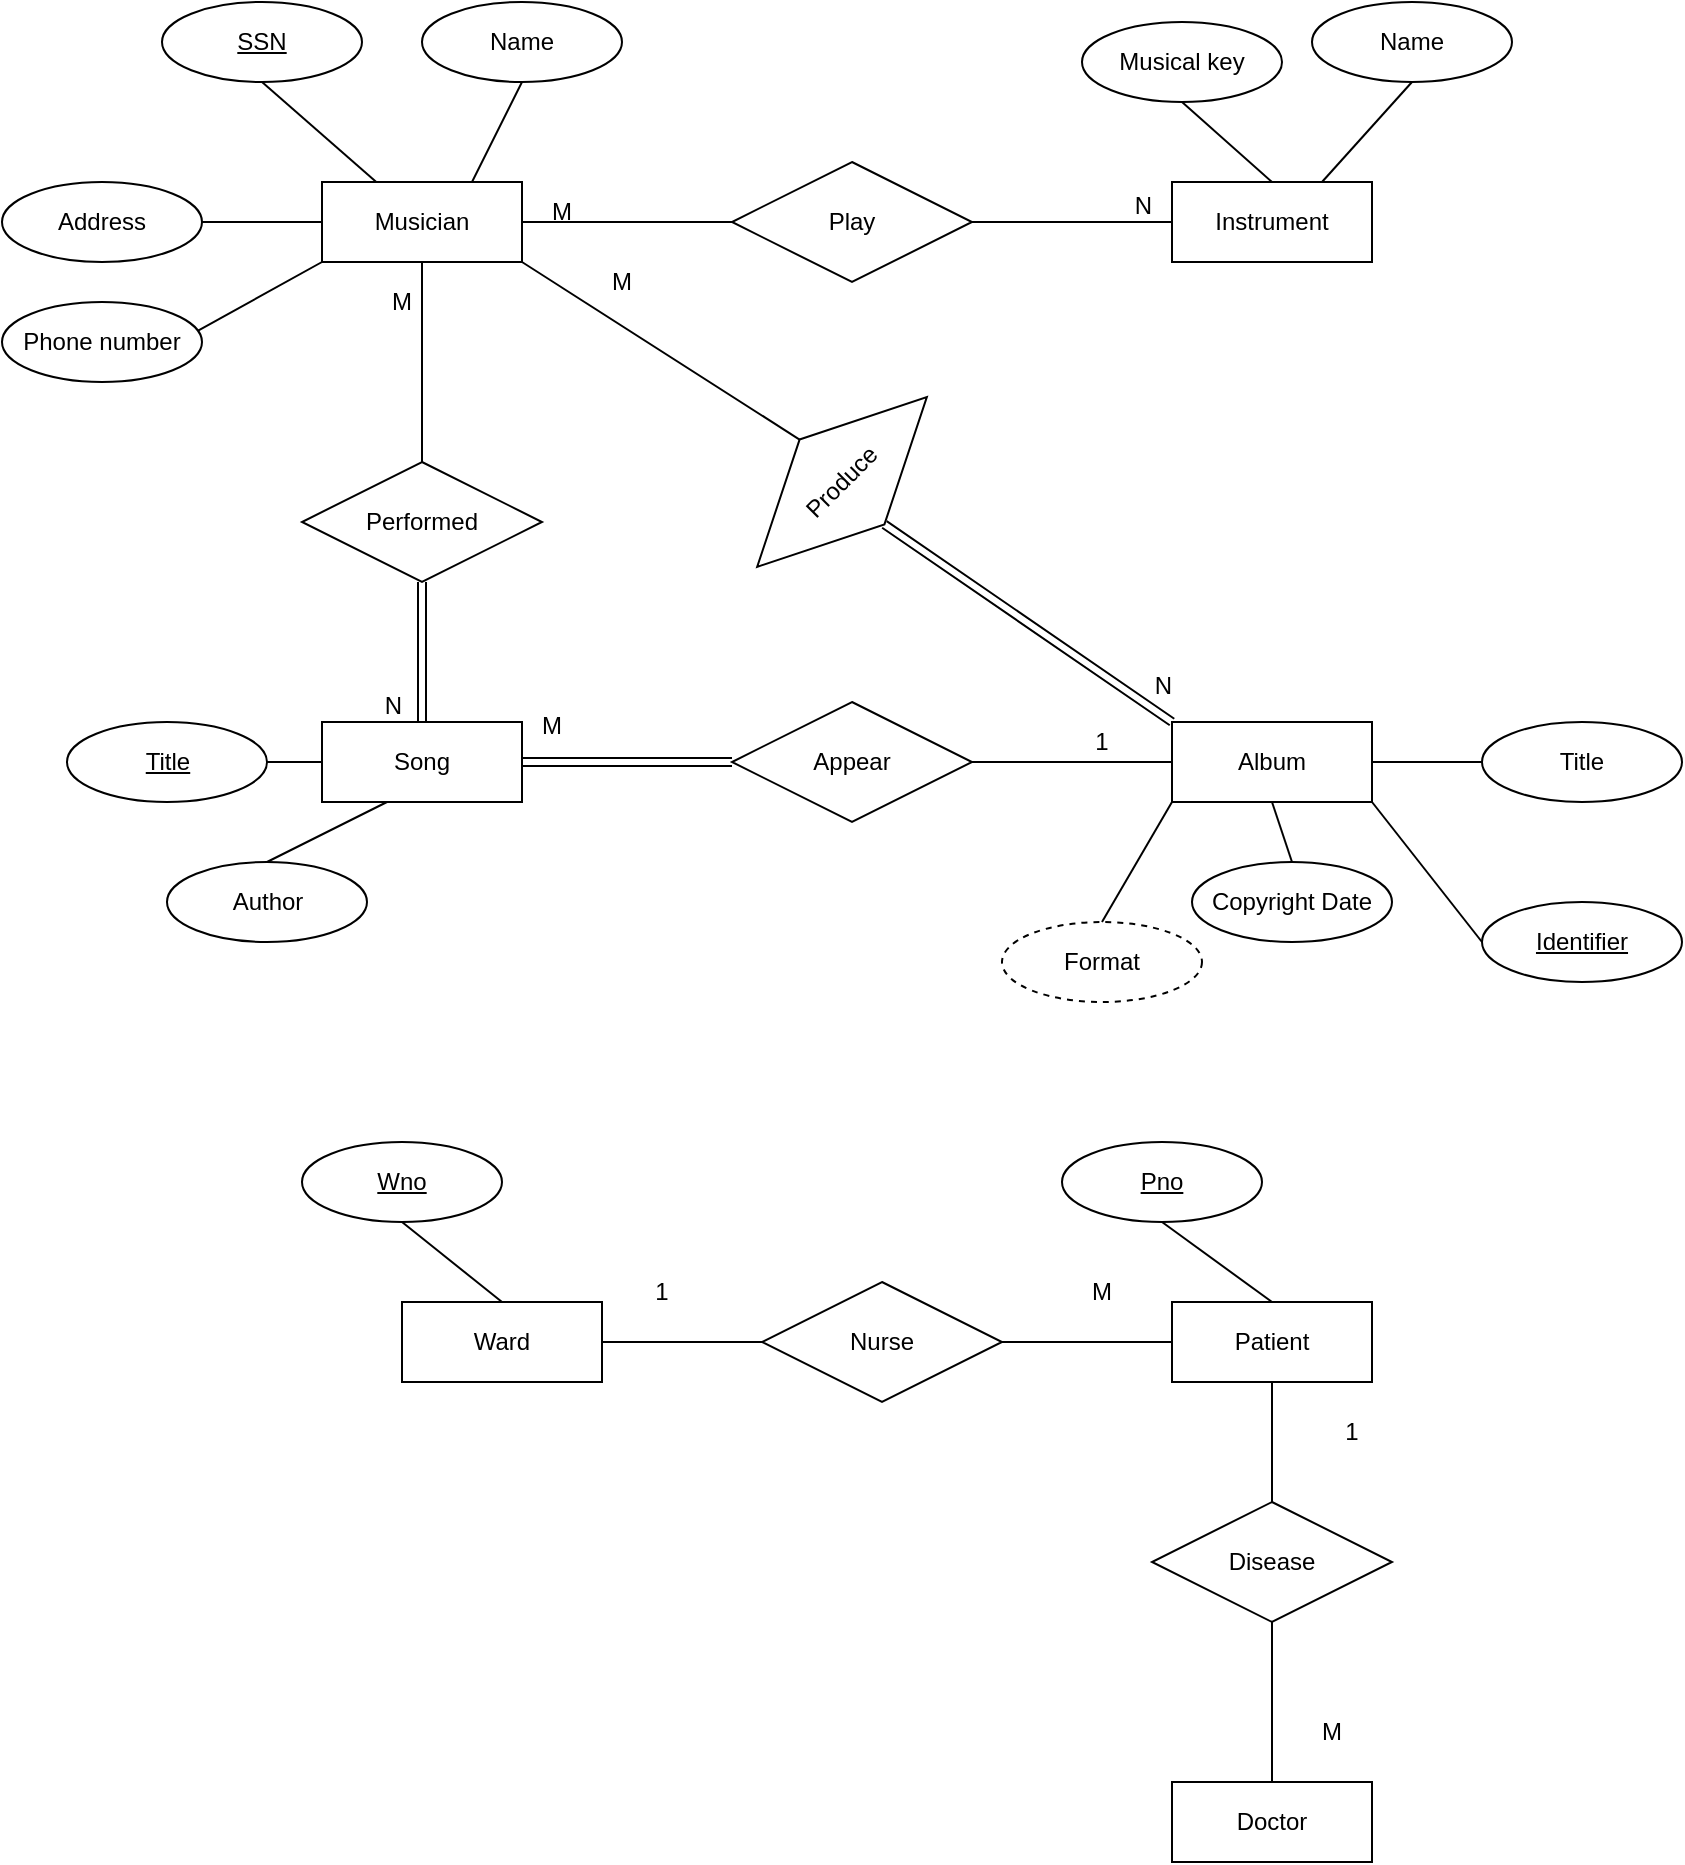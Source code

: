<mxfile version="15.1.4" type="github">
  <diagram id="R2lEEEUBdFMjLlhIrx00" name="Page-1">
    <mxGraphModel dx="1888" dy="547" grid="1" gridSize="10" guides="1" tooltips="1" connect="1" arrows="1" fold="1" page="1" pageScale="1" pageWidth="850" pageHeight="1100" math="0" shadow="0" extFonts="Permanent Marker^https://fonts.googleapis.com/css?family=Permanent+Marker">
      <root>
        <mxCell id="0" />
        <mxCell id="1" parent="0" />
        <mxCell id="6eI2uXCd-9yqIa6pnTaD-1" value="Ward" style="whiteSpace=wrap;html=1;align=center;" parent="1" vertex="1">
          <mxGeometry x="140" y="650" width="100" height="40" as="geometry" />
        </mxCell>
        <mxCell id="6eI2uXCd-9yqIa6pnTaD-2" value="Patient" style="whiteSpace=wrap;html=1;align=center;" parent="1" vertex="1">
          <mxGeometry x="525" y="650" width="100" height="40" as="geometry" />
        </mxCell>
        <mxCell id="6eI2uXCd-9yqIa6pnTaD-3" value="Pno" style="ellipse;whiteSpace=wrap;html=1;align=center;fontStyle=4;" parent="1" vertex="1">
          <mxGeometry x="470" y="570" width="100" height="40" as="geometry" />
        </mxCell>
        <mxCell id="6eI2uXCd-9yqIa6pnTaD-4" value="Wno" style="ellipse;whiteSpace=wrap;html=1;align=center;fontStyle=4;" parent="1" vertex="1">
          <mxGeometry x="90" y="570" width="100" height="40" as="geometry" />
        </mxCell>
        <mxCell id="6eI2uXCd-9yqIa6pnTaD-5" value="" style="endArrow=none;html=1;entryX=0.5;entryY=1;entryDx=0;entryDy=0;exitX=0.5;exitY=0;exitDx=0;exitDy=0;" parent="1" source="6eI2uXCd-9yqIa6pnTaD-1" target="6eI2uXCd-9yqIa6pnTaD-4" edge="1">
          <mxGeometry width="50" height="50" relative="1" as="geometry">
            <mxPoint x="380" y="820" as="sourcePoint" />
            <mxPoint x="430" y="770" as="targetPoint" />
          </mxGeometry>
        </mxCell>
        <mxCell id="6eI2uXCd-9yqIa6pnTaD-6" value="" style="endArrow=none;html=1;exitX=0.5;exitY=0;exitDx=0;exitDy=0;entryX=0.5;entryY=1;entryDx=0;entryDy=0;" parent="1" source="6eI2uXCd-9yqIa6pnTaD-2" target="6eI2uXCd-9yqIa6pnTaD-3" edge="1">
          <mxGeometry width="50" height="50" relative="1" as="geometry">
            <mxPoint x="430" y="660" as="sourcePoint" />
            <mxPoint x="475" y="610" as="targetPoint" />
          </mxGeometry>
        </mxCell>
        <mxCell id="6eI2uXCd-9yqIa6pnTaD-11" value="Nurse" style="shape=rhombus;perimeter=rhombusPerimeter;whiteSpace=wrap;html=1;align=center;" parent="1" vertex="1">
          <mxGeometry x="320" y="640" width="120" height="60" as="geometry" />
        </mxCell>
        <mxCell id="6eI2uXCd-9yqIa6pnTaD-12" value="" style="endArrow=none;html=1;entryX=0;entryY=0.5;entryDx=0;entryDy=0;exitX=1;exitY=0.5;exitDx=0;exitDy=0;" parent="1" source="6eI2uXCd-9yqIa6pnTaD-11" target="6eI2uXCd-9yqIa6pnTaD-2" edge="1">
          <mxGeometry width="50" height="50" relative="1" as="geometry">
            <mxPoint x="380" y="820" as="sourcePoint" />
            <mxPoint x="430" y="770" as="targetPoint" />
          </mxGeometry>
        </mxCell>
        <mxCell id="6eI2uXCd-9yqIa6pnTaD-13" value="" style="endArrow=none;html=1;entryX=1;entryY=0.5;entryDx=0;entryDy=0;exitX=0;exitY=0.5;exitDx=0;exitDy=0;" parent="1" source="6eI2uXCd-9yqIa6pnTaD-11" target="6eI2uXCd-9yqIa6pnTaD-1" edge="1">
          <mxGeometry width="50" height="50" relative="1" as="geometry">
            <mxPoint x="380" y="820" as="sourcePoint" />
            <mxPoint x="430" y="770" as="targetPoint" />
          </mxGeometry>
        </mxCell>
        <mxCell id="6eI2uXCd-9yqIa6pnTaD-17" value="" style="endArrow=none;html=1;entryX=0.5;entryY=1;entryDx=0;entryDy=0;" parent="1" target="6eI2uXCd-9yqIa6pnTaD-2" edge="1">
          <mxGeometry width="50" height="50" relative="1" as="geometry">
            <mxPoint x="575" y="750" as="sourcePoint" />
            <mxPoint x="430" y="770" as="targetPoint" />
          </mxGeometry>
        </mxCell>
        <mxCell id="6eI2uXCd-9yqIa6pnTaD-18" value="1" style="text;html=1;strokeColor=none;fillColor=none;align=center;verticalAlign=middle;whiteSpace=wrap;rounded=0;" parent="1" vertex="1">
          <mxGeometry x="250" y="630" width="40" height="30" as="geometry" />
        </mxCell>
        <mxCell id="6eI2uXCd-9yqIa6pnTaD-19" value="M" style="text;html=1;strokeColor=none;fillColor=none;align=center;verticalAlign=middle;whiteSpace=wrap;rounded=0;" parent="1" vertex="1">
          <mxGeometry x="470" y="630" width="40" height="30" as="geometry" />
        </mxCell>
        <mxCell id="6eI2uXCd-9yqIa6pnTaD-21" value="Doctor" style="whiteSpace=wrap;html=1;align=center;" parent="1" vertex="1">
          <mxGeometry x="525" y="890" width="100" height="40" as="geometry" />
        </mxCell>
        <mxCell id="6eI2uXCd-9yqIa6pnTaD-22" value="Disease" style="shape=rhombus;perimeter=rhombusPerimeter;whiteSpace=wrap;html=1;align=center;" parent="1" vertex="1">
          <mxGeometry x="515" y="750" width="120" height="60" as="geometry" />
        </mxCell>
        <mxCell id="6eI2uXCd-9yqIa6pnTaD-23" value="" style="endArrow=none;html=1;entryX=0.5;entryY=1;entryDx=0;entryDy=0;exitX=0.5;exitY=0;exitDx=0;exitDy=0;" parent="1" source="6eI2uXCd-9yqIa6pnTaD-21" target="6eI2uXCd-9yqIa6pnTaD-22" edge="1">
          <mxGeometry width="50" height="50" relative="1" as="geometry">
            <mxPoint x="380" y="820" as="sourcePoint" />
            <mxPoint x="430" y="770" as="targetPoint" />
          </mxGeometry>
        </mxCell>
        <mxCell id="6eI2uXCd-9yqIa6pnTaD-24" value="1" style="text;html=1;strokeColor=none;fillColor=none;align=center;verticalAlign=middle;whiteSpace=wrap;rounded=0;" parent="1" vertex="1">
          <mxGeometry x="595" y="700" width="40" height="30" as="geometry" />
        </mxCell>
        <mxCell id="6eI2uXCd-9yqIa6pnTaD-26" value="M" style="text;html=1;strokeColor=none;fillColor=none;align=center;verticalAlign=middle;whiteSpace=wrap;rounded=0;" parent="1" vertex="1">
          <mxGeometry x="585" y="850" width="40" height="30" as="geometry" />
        </mxCell>
        <mxCell id="VQ4ZSW6SBuYJ-sOS3bC8-1" value="Musician" style="whiteSpace=wrap;html=1;align=center;" vertex="1" parent="1">
          <mxGeometry x="100" y="90" width="100" height="40" as="geometry" />
        </mxCell>
        <mxCell id="VQ4ZSW6SBuYJ-sOS3bC8-2" value="SSN" style="ellipse;whiteSpace=wrap;html=1;align=center;fontStyle=4;" vertex="1" parent="1">
          <mxGeometry x="20" width="100" height="40" as="geometry" />
        </mxCell>
        <mxCell id="VQ4ZSW6SBuYJ-sOS3bC8-5" value="Name" style="ellipse;whiteSpace=wrap;html=1;align=center;" vertex="1" parent="1">
          <mxGeometry x="150" width="100" height="40" as="geometry" />
        </mxCell>
        <mxCell id="VQ4ZSW6SBuYJ-sOS3bC8-6" value="Address" style="ellipse;whiteSpace=wrap;html=1;align=center;" vertex="1" parent="1">
          <mxGeometry x="-60" y="90" width="100" height="40" as="geometry" />
        </mxCell>
        <mxCell id="VQ4ZSW6SBuYJ-sOS3bC8-7" value="" style="endArrow=none;html=1;exitX=1;exitY=0.5;exitDx=0;exitDy=0;entryX=0;entryY=0.5;entryDx=0;entryDy=0;" edge="1" parent="1" source="VQ4ZSW6SBuYJ-sOS3bC8-6" target="VQ4ZSW6SBuYJ-sOS3bC8-1">
          <mxGeometry width="50" height="50" relative="1" as="geometry">
            <mxPoint x="370" y="140" as="sourcePoint" />
            <mxPoint x="420" y="90" as="targetPoint" />
          </mxGeometry>
        </mxCell>
        <mxCell id="VQ4ZSW6SBuYJ-sOS3bC8-8" value="" style="endArrow=none;html=1;entryX=0.5;entryY=1;entryDx=0;entryDy=0;" edge="1" parent="1" source="VQ4ZSW6SBuYJ-sOS3bC8-1" target="VQ4ZSW6SBuYJ-sOS3bC8-2">
          <mxGeometry width="50" height="50" relative="1" as="geometry">
            <mxPoint x="370" y="140" as="sourcePoint" />
            <mxPoint x="420" y="90" as="targetPoint" />
          </mxGeometry>
        </mxCell>
        <mxCell id="VQ4ZSW6SBuYJ-sOS3bC8-9" value="" style="endArrow=none;html=1;entryX=0.5;entryY=1;entryDx=0;entryDy=0;exitX=0.75;exitY=0;exitDx=0;exitDy=0;" edge="1" parent="1" source="VQ4ZSW6SBuYJ-sOS3bC8-1" target="VQ4ZSW6SBuYJ-sOS3bC8-5">
          <mxGeometry width="50" height="50" relative="1" as="geometry">
            <mxPoint x="370" y="140" as="sourcePoint" />
            <mxPoint x="420" y="90" as="targetPoint" />
          </mxGeometry>
        </mxCell>
        <mxCell id="VQ4ZSW6SBuYJ-sOS3bC8-11" value="" style="endArrow=none;html=1;exitX=1;exitY=0;exitDx=0;exitDy=0;entryX=0;entryY=1;entryDx=0;entryDy=0;" edge="1" parent="1" target="VQ4ZSW6SBuYJ-sOS3bC8-1">
          <mxGeometry width="50" height="50" relative="1" as="geometry">
            <mxPoint x="35.355" y="165.858" as="sourcePoint" />
            <mxPoint x="420" y="90" as="targetPoint" />
          </mxGeometry>
        </mxCell>
        <mxCell id="VQ4ZSW6SBuYJ-sOS3bC8-12" value="Instrument" style="whiteSpace=wrap;html=1;align=center;" vertex="1" parent="1">
          <mxGeometry x="525" y="90" width="100" height="40" as="geometry" />
        </mxCell>
        <mxCell id="VQ4ZSW6SBuYJ-sOS3bC8-15" value="" style="endArrow=none;html=1;entryX=0.5;entryY=1;entryDx=0;entryDy=0;exitX=0.5;exitY=0;exitDx=0;exitDy=0;" edge="1" parent="1" source="VQ4ZSW6SBuYJ-sOS3bC8-12" target="VQ4ZSW6SBuYJ-sOS3bC8-90">
          <mxGeometry width="50" height="50" relative="1" as="geometry">
            <mxPoint x="360" y="100" as="sourcePoint" />
            <mxPoint x="525" y="40" as="targetPoint" />
          </mxGeometry>
        </mxCell>
        <mxCell id="VQ4ZSW6SBuYJ-sOS3bC8-17" value="" style="endArrow=none;html=1;entryX=0.75;entryY=0;entryDx=0;entryDy=0;exitX=0.5;exitY=1;exitDx=0;exitDy=0;" edge="1" parent="1" target="VQ4ZSW6SBuYJ-sOS3bC8-12">
          <mxGeometry width="50" height="50" relative="1" as="geometry">
            <mxPoint x="645" y="40" as="sourcePoint" />
            <mxPoint x="602.86" y="30" as="targetPoint" />
          </mxGeometry>
        </mxCell>
        <mxCell id="VQ4ZSW6SBuYJ-sOS3bC8-21" value="Album" style="whiteSpace=wrap;html=1;align=center;" vertex="1" parent="1">
          <mxGeometry x="525" y="360" width="100" height="40" as="geometry" />
        </mxCell>
        <mxCell id="VQ4ZSW6SBuYJ-sOS3bC8-22" value="Identifier" style="ellipse;whiteSpace=wrap;html=1;align=center;fontStyle=4;" vertex="1" parent="1">
          <mxGeometry x="680" y="450" width="100" height="40" as="geometry" />
        </mxCell>
        <mxCell id="VQ4ZSW6SBuYJ-sOS3bC8-23" value="Title" style="ellipse;whiteSpace=wrap;html=1;align=center;" vertex="1" parent="1">
          <mxGeometry x="680" y="360" width="100" height="40" as="geometry" />
        </mxCell>
        <mxCell id="VQ4ZSW6SBuYJ-sOS3bC8-24" value="Copyright Date" style="ellipse;whiteSpace=wrap;html=1;align=center;" vertex="1" parent="1">
          <mxGeometry x="535" y="430" width="100" height="40" as="geometry" />
        </mxCell>
        <mxCell id="VQ4ZSW6SBuYJ-sOS3bC8-25" value="" style="endArrow=none;html=1;exitX=0.5;exitY=0;exitDx=0;exitDy=0;entryX=0.5;entryY=1;entryDx=0;entryDy=0;" edge="1" parent="1" source="VQ4ZSW6SBuYJ-sOS3bC8-24" target="VQ4ZSW6SBuYJ-sOS3bC8-21">
          <mxGeometry width="50" height="50" relative="1" as="geometry">
            <mxPoint x="212.5" y="250" as="sourcePoint" />
            <mxPoint x="272.5" y="250" as="targetPoint" />
          </mxGeometry>
        </mxCell>
        <mxCell id="VQ4ZSW6SBuYJ-sOS3bC8-26" value="" style="endArrow=none;html=1;entryX=0;entryY=0.5;entryDx=0;entryDy=0;exitX=1;exitY=0.5;exitDx=0;exitDy=0;" edge="1" parent="1" source="VQ4ZSW6SBuYJ-sOS3bC8-21" target="VQ4ZSW6SBuYJ-sOS3bC8-23">
          <mxGeometry width="50" height="50" relative="1" as="geometry">
            <mxPoint x="532.5" y="270" as="sourcePoint" />
            <mxPoint x="582.5" y="220" as="targetPoint" />
          </mxGeometry>
        </mxCell>
        <mxCell id="VQ4ZSW6SBuYJ-sOS3bC8-27" value="" style="endArrow=none;html=1;exitX=1;exitY=1;exitDx=0;exitDy=0;entryX=0;entryY=0.5;entryDx=0;entryDy=0;" edge="1" parent="1" source="VQ4ZSW6SBuYJ-sOS3bC8-21" target="VQ4ZSW6SBuYJ-sOS3bC8-22">
          <mxGeometry width="50" height="50" relative="1" as="geometry">
            <mxPoint x="532.5" y="270" as="sourcePoint" />
            <mxPoint x="582.5" y="220" as="targetPoint" />
          </mxGeometry>
        </mxCell>
        <mxCell id="VQ4ZSW6SBuYJ-sOS3bC8-28" value="Format" style="ellipse;whiteSpace=wrap;html=1;align=center;dashed=1;" vertex="1" parent="1">
          <mxGeometry x="440" y="460" width="100" height="40" as="geometry" />
        </mxCell>
        <mxCell id="VQ4ZSW6SBuYJ-sOS3bC8-29" value="" style="endArrow=none;html=1;exitX=0;exitY=1;exitDx=0;exitDy=0;entryX=0.5;entryY=0;entryDx=0;entryDy=0;" edge="1" parent="1" source="VQ4ZSW6SBuYJ-sOS3bC8-21" target="VQ4ZSW6SBuYJ-sOS3bC8-28">
          <mxGeometry width="50" height="50" relative="1" as="geometry">
            <mxPoint x="532.5" y="270" as="sourcePoint" />
            <mxPoint x="582.5" y="220" as="targetPoint" />
          </mxGeometry>
        </mxCell>
        <mxCell id="VQ4ZSW6SBuYJ-sOS3bC8-30" value="Song" style="whiteSpace=wrap;html=1;align=center;" vertex="1" parent="1">
          <mxGeometry x="100" y="360" width="100" height="40" as="geometry" />
        </mxCell>
        <mxCell id="VQ4ZSW6SBuYJ-sOS3bC8-31" value="Title" style="ellipse;whiteSpace=wrap;html=1;align=center;fontStyle=4;" vertex="1" parent="1">
          <mxGeometry x="-27.5" y="360" width="100" height="40" as="geometry" />
        </mxCell>
        <mxCell id="VQ4ZSW6SBuYJ-sOS3bC8-32" value="Author" style="ellipse;whiteSpace=wrap;html=1;align=center;" vertex="1" parent="1">
          <mxGeometry x="22.5" y="430" width="100" height="40" as="geometry" />
        </mxCell>
        <mxCell id="VQ4ZSW6SBuYJ-sOS3bC8-33" value="" style="endArrow=none;html=1;" edge="1" parent="1">
          <mxGeometry width="50" height="50" relative="1" as="geometry">
            <mxPoint x="72.5" y="380" as="sourcePoint" />
            <mxPoint x="100" y="380" as="targetPoint" />
          </mxGeometry>
        </mxCell>
        <mxCell id="VQ4ZSW6SBuYJ-sOS3bC8-34" value="" style="endArrow=none;html=1;exitX=0.5;exitY=0;exitDx=0;exitDy=0;" edge="1" parent="1" source="VQ4ZSW6SBuYJ-sOS3bC8-32">
          <mxGeometry width="50" height="50" relative="1" as="geometry">
            <mxPoint x="372.5" y="260" as="sourcePoint" />
            <mxPoint x="132.5" y="400" as="targetPoint" />
          </mxGeometry>
        </mxCell>
        <mxCell id="VQ4ZSW6SBuYJ-sOS3bC8-40" value="Play" style="shape=rhombus;perimeter=rhombusPerimeter;whiteSpace=wrap;html=1;align=center;" vertex="1" parent="1">
          <mxGeometry x="305" y="80" width="120" height="60" as="geometry" />
        </mxCell>
        <mxCell id="VQ4ZSW6SBuYJ-sOS3bC8-41" value="" style="endArrow=none;html=1;entryX=1;entryY=0.5;entryDx=0;entryDy=0;exitX=0;exitY=0.5;exitDx=0;exitDy=0;" edge="1" parent="1" source="VQ4ZSW6SBuYJ-sOS3bC8-40" target="VQ4ZSW6SBuYJ-sOS3bC8-1">
          <mxGeometry width="50" height="50" relative="1" as="geometry">
            <mxPoint x="370" y="240" as="sourcePoint" />
            <mxPoint x="420" y="190" as="targetPoint" />
          </mxGeometry>
        </mxCell>
        <mxCell id="VQ4ZSW6SBuYJ-sOS3bC8-43" value="M" style="text;html=1;strokeColor=none;fillColor=none;align=center;verticalAlign=middle;whiteSpace=wrap;rounded=0;" vertex="1" parent="1">
          <mxGeometry x="200" y="90" width="40" height="30" as="geometry" />
        </mxCell>
        <mxCell id="VQ4ZSW6SBuYJ-sOS3bC8-45" value="Appear" style="shape=rhombus;perimeter=rhombusPerimeter;whiteSpace=wrap;html=1;align=center;" vertex="1" parent="1">
          <mxGeometry x="305" y="350" width="120" height="60" as="geometry" />
        </mxCell>
        <mxCell id="VQ4ZSW6SBuYJ-sOS3bC8-47" value="1" style="text;html=1;strokeColor=none;fillColor=none;align=center;verticalAlign=middle;whiteSpace=wrap;rounded=0;" vertex="1" parent="1">
          <mxGeometry x="470" y="360" width="40" height="20" as="geometry" />
        </mxCell>
        <mxCell id="VQ4ZSW6SBuYJ-sOS3bC8-50" value="" style="endArrow=none;html=1;entryX=1;entryY=0.5;entryDx=0;entryDy=0;exitX=0;exitY=0.5;exitDx=0;exitDy=0;" edge="1" parent="1" source="VQ4ZSW6SBuYJ-sOS3bC8-21" target="VQ4ZSW6SBuYJ-sOS3bC8-45">
          <mxGeometry width="50" height="50" relative="1" as="geometry">
            <mxPoint x="492.5" y="379.5" as="sourcePoint" />
            <mxPoint x="407.5" y="379.5" as="targetPoint" />
          </mxGeometry>
        </mxCell>
        <mxCell id="VQ4ZSW6SBuYJ-sOS3bC8-52" value="Performed" style="shape=rhombus;perimeter=rhombusPerimeter;whiteSpace=wrap;html=1;align=center;" vertex="1" parent="1">
          <mxGeometry x="90" y="230" width="120" height="60" as="geometry" />
        </mxCell>
        <mxCell id="VQ4ZSW6SBuYJ-sOS3bC8-53" value="" style="endArrow=none;html=1;entryX=0.5;entryY=1;entryDx=0;entryDy=0;exitX=0.5;exitY=0;exitDx=0;exitDy=0;" edge="1" parent="1" source="VQ4ZSW6SBuYJ-sOS3bC8-52" target="VQ4ZSW6SBuYJ-sOS3bC8-1">
          <mxGeometry width="50" height="50" relative="1" as="geometry">
            <mxPoint x="380" y="330" as="sourcePoint" />
            <mxPoint x="430" y="280" as="targetPoint" />
          </mxGeometry>
        </mxCell>
        <mxCell id="VQ4ZSW6SBuYJ-sOS3bC8-56" value="M" style="text;html=1;strokeColor=none;fillColor=none;align=center;verticalAlign=middle;whiteSpace=wrap;rounded=0;" vertex="1" parent="1">
          <mxGeometry x="120" y="140" width="40" height="20" as="geometry" />
        </mxCell>
        <mxCell id="VQ4ZSW6SBuYJ-sOS3bC8-57" value="Produce" style="shape=rhombus;perimeter=rhombusPerimeter;whiteSpace=wrap;html=1;align=center;rotation=-45;" vertex="1" parent="1">
          <mxGeometry x="300" y="210" width="120" height="60" as="geometry" />
        </mxCell>
        <mxCell id="VQ4ZSW6SBuYJ-sOS3bC8-58" value="" style="endArrow=none;html=1;entryX=1;entryY=1;entryDx=0;entryDy=0;exitX=0.5;exitY=0;exitDx=0;exitDy=0;" edge="1" parent="1" source="VQ4ZSW6SBuYJ-sOS3bC8-57" target="VQ4ZSW6SBuYJ-sOS3bC8-1">
          <mxGeometry width="50" height="50" relative="1" as="geometry">
            <mxPoint x="310" y="200" as="sourcePoint" />
            <mxPoint x="430" y="260" as="targetPoint" />
          </mxGeometry>
        </mxCell>
        <mxCell id="VQ4ZSW6SBuYJ-sOS3bC8-60" value="M" style="text;html=1;strokeColor=none;fillColor=none;align=center;verticalAlign=middle;whiteSpace=wrap;rounded=0;" vertex="1" parent="1">
          <mxGeometry x="230" y="130" width="40" height="20" as="geometry" />
        </mxCell>
        <mxCell id="VQ4ZSW6SBuYJ-sOS3bC8-78" value="" style="shape=link;html=1;rounded=0;exitX=0.5;exitY=1;exitDx=0;exitDy=0;entryX=0.5;entryY=0;entryDx=0;entryDy=0;" edge="1" parent="1" source="VQ4ZSW6SBuYJ-sOS3bC8-52" target="VQ4ZSW6SBuYJ-sOS3bC8-30">
          <mxGeometry relative="1" as="geometry">
            <mxPoint x="250" y="240" as="sourcePoint" />
            <mxPoint x="410" y="240" as="targetPoint" />
          </mxGeometry>
        </mxCell>
        <mxCell id="VQ4ZSW6SBuYJ-sOS3bC8-79" value="N" style="resizable=0;html=1;align=right;verticalAlign=bottom;" connectable="0" vertex="1" parent="VQ4ZSW6SBuYJ-sOS3bC8-78">
          <mxGeometry x="1" relative="1" as="geometry">
            <mxPoint x="-10" as="offset" />
          </mxGeometry>
        </mxCell>
        <mxCell id="VQ4ZSW6SBuYJ-sOS3bC8-83" value="" style="shape=link;html=1;rounded=0;exitX=0.5;exitY=1;exitDx=0;exitDy=0;entryX=0;entryY=0;entryDx=0;entryDy=0;" edge="1" parent="1" source="VQ4ZSW6SBuYJ-sOS3bC8-57" target="VQ4ZSW6SBuYJ-sOS3bC8-21">
          <mxGeometry relative="1" as="geometry">
            <mxPoint x="250" y="240" as="sourcePoint" />
            <mxPoint x="410" y="240" as="targetPoint" />
          </mxGeometry>
        </mxCell>
        <mxCell id="VQ4ZSW6SBuYJ-sOS3bC8-84" value="N" style="resizable=0;html=1;align=right;verticalAlign=bottom;" connectable="0" vertex="1" parent="VQ4ZSW6SBuYJ-sOS3bC8-83">
          <mxGeometry x="1" relative="1" as="geometry">
            <mxPoint y="-10" as="offset" />
          </mxGeometry>
        </mxCell>
        <mxCell id="VQ4ZSW6SBuYJ-sOS3bC8-85" value="Phone number" style="ellipse;whiteSpace=wrap;html=1;align=center;" vertex="1" parent="1">
          <mxGeometry x="-60" y="150" width="100" height="40" as="geometry" />
        </mxCell>
        <mxCell id="VQ4ZSW6SBuYJ-sOS3bC8-87" value="" style="shape=link;html=1;rounded=0;exitX=1;exitY=0.5;exitDx=0;exitDy=0;entryX=0;entryY=0.5;entryDx=0;entryDy=0;" edge="1" parent="1" source="VQ4ZSW6SBuYJ-sOS3bC8-30" target="VQ4ZSW6SBuYJ-sOS3bC8-45">
          <mxGeometry relative="1" as="geometry">
            <mxPoint x="391.213" y="271.213" as="sourcePoint" />
            <mxPoint x="300" y="380" as="targetPoint" />
          </mxGeometry>
        </mxCell>
        <mxCell id="VQ4ZSW6SBuYJ-sOS3bC8-88" value="M" style="resizable=0;html=1;align=right;verticalAlign=bottom;" connectable="0" vertex="1" parent="VQ4ZSW6SBuYJ-sOS3bC8-87">
          <mxGeometry x="1" relative="1" as="geometry">
            <mxPoint x="-85" y="-10" as="offset" />
          </mxGeometry>
        </mxCell>
        <mxCell id="VQ4ZSW6SBuYJ-sOS3bC8-90" value="Musical key" style="ellipse;whiteSpace=wrap;html=1;align=center;" vertex="1" parent="1">
          <mxGeometry x="480" y="10" width="100" height="40" as="geometry" />
        </mxCell>
        <mxCell id="VQ4ZSW6SBuYJ-sOS3bC8-91" value="Name" style="ellipse;whiteSpace=wrap;html=1;align=center;" vertex="1" parent="1">
          <mxGeometry x="595" width="100" height="40" as="geometry" />
        </mxCell>
        <mxCell id="VQ4ZSW6SBuYJ-sOS3bC8-92" value="" style="endArrow=none;html=1;rounded=0;exitX=1;exitY=0.5;exitDx=0;exitDy=0;entryX=0;entryY=0.5;entryDx=0;entryDy=0;" edge="1" parent="1" source="VQ4ZSW6SBuYJ-sOS3bC8-40" target="VQ4ZSW6SBuYJ-sOS3bC8-12">
          <mxGeometry relative="1" as="geometry">
            <mxPoint x="250" y="240" as="sourcePoint" />
            <mxPoint x="410" y="240" as="targetPoint" />
          </mxGeometry>
        </mxCell>
        <mxCell id="VQ4ZSW6SBuYJ-sOS3bC8-93" value="N" style="resizable=0;html=1;align=right;verticalAlign=bottom;" connectable="0" vertex="1" parent="VQ4ZSW6SBuYJ-sOS3bC8-92">
          <mxGeometry x="1" relative="1" as="geometry">
            <mxPoint x="-10" as="offset" />
          </mxGeometry>
        </mxCell>
      </root>
    </mxGraphModel>
  </diagram>
</mxfile>
